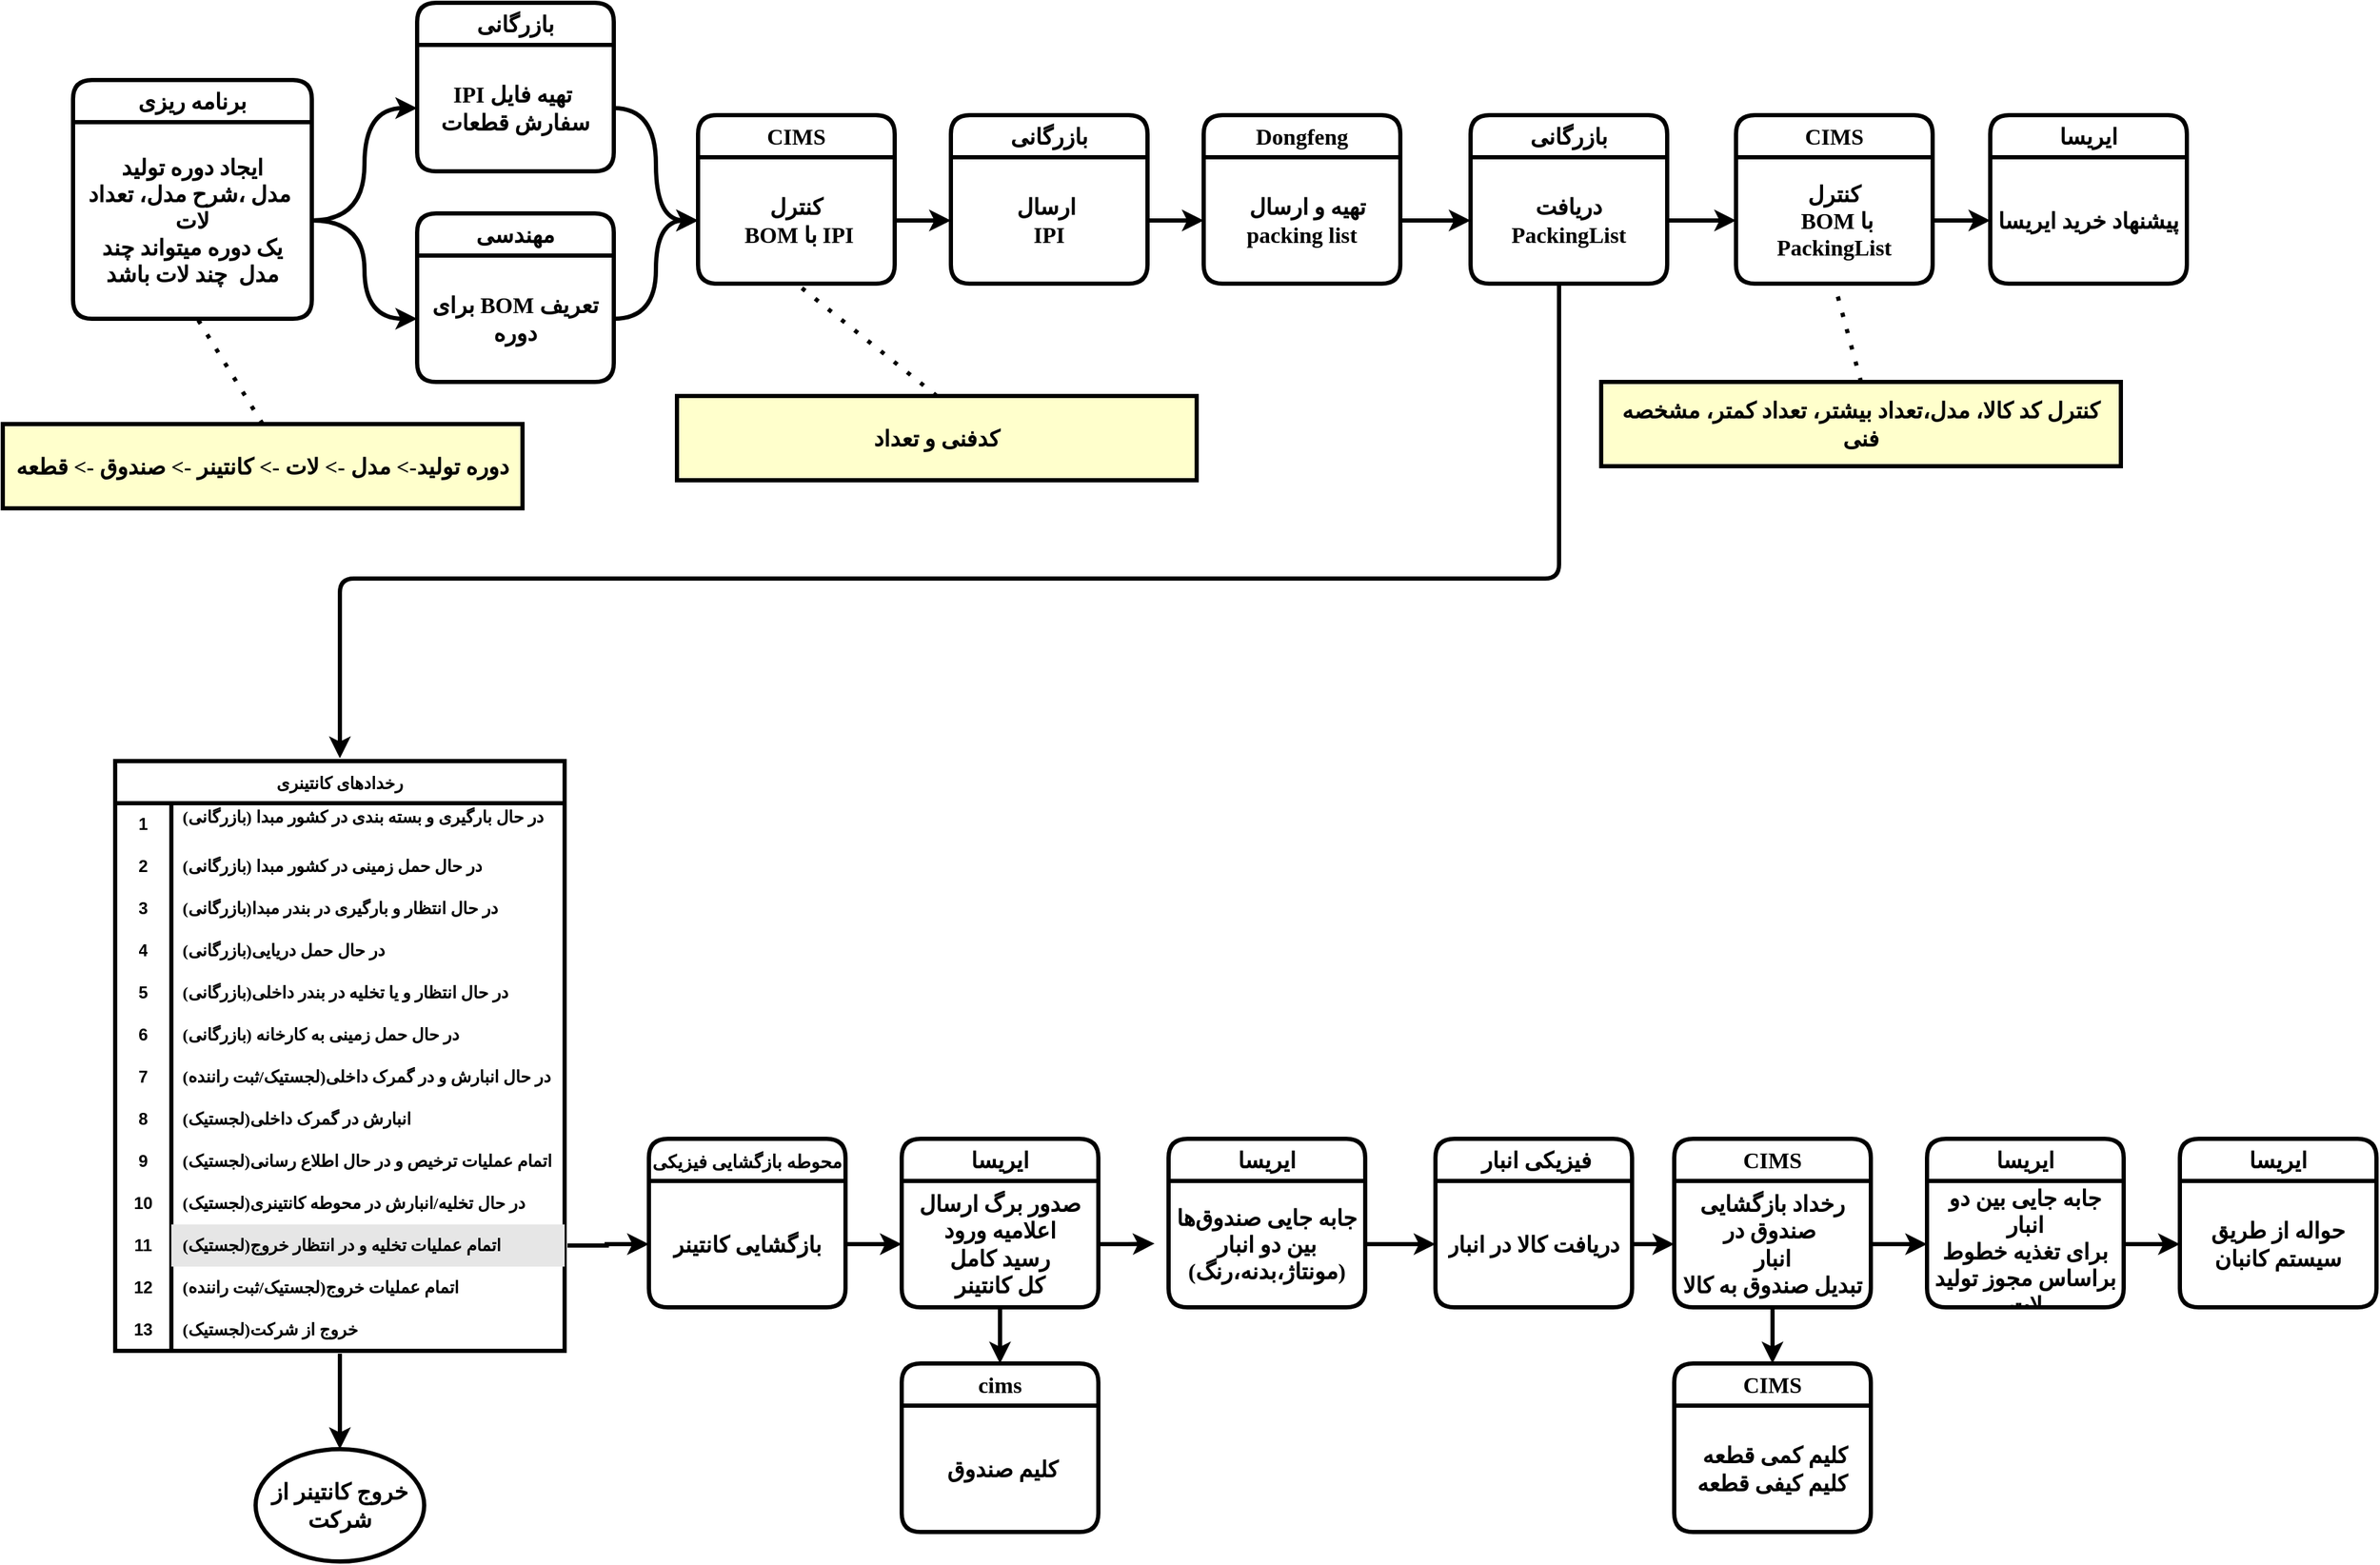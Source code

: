<mxfile version="24.7.8">
  <diagram name="Page-1" id="c7558073-3199-34d8-9f00-42111426c3f3">
    <mxGraphModel dx="688" dy="1780" grid="1" gridSize="10" guides="1" tooltips="1" connect="1" arrows="1" fold="1" page="1" pageScale="1" pageWidth="1169" pageHeight="827" background="none" math="0" shadow="0">
      <root>
        <mxCell id="0" />
        <mxCell id="1" parent="0" />
        <mxCell id="4" value="‏دوره تولید-&gt; مدل -&gt; لات -&gt; کانتینر -&gt; صندوق -&gt; قطعه" style="whiteSpace=wrap;align=center;verticalAlign=middle;fontStyle=1;strokeWidth=3;fillColor=#FFFFCC;fontFamily=Vazirmatn;fontSource=https%3A%2F%2Ffonts.googleapis.com%2Fcss%3Ffamily%3DVazirmatn;fontSize=16;" parent="1" vertex="1">
          <mxGeometry x="1200" y="-240" width="370" height="60" as="geometry" />
        </mxCell>
        <mxCell id="ImeqDuy5QfRWBbxiFpZr-104" value="&lt;span style=&quot;font-size: 16px;&quot;&gt;برنامه ریزی&lt;/span&gt;" style="swimlane;fontStyle=1;childLayout=stackLayout;horizontal=1;startSize=30;horizontalStack=0;resizeParent=1;resizeParentMax=0;resizeLast=0;collapsible=1;marginBottom=0;whiteSpace=wrap;html=1;strokeWidth=3;rounded=1;fontFamily=Vazirmatn;fontSource=https%3A%2F%2Ffonts.googleapis.com%2Fcss%3Ffamily%3DVazirmatn;fontSize=16;" vertex="1" parent="1">
          <mxGeometry x="1250" y="-485" width="170" height="170" as="geometry" />
        </mxCell>
        <mxCell id="ImeqDuy5QfRWBbxiFpZr-105" value="&lt;span style=&quot;font-size: 16px;&quot;&gt;ایجاد دوره تولید&lt;/span&gt;&lt;div style=&quot;font-size: 16px;&quot;&gt;مدل ،شرح مدل، تعداد&amp;nbsp;&lt;/div&gt;&lt;div style=&quot;font-size: 16px;&quot;&gt;&lt;span style=&quot;background-color: initial; font-size: 16px;&quot;&gt;لات&lt;/span&gt;&lt;br style=&quot;font-size: 16px;&quot;&gt;&lt;/div&gt;&lt;div style=&quot;font-size: 16px;&quot;&gt;&lt;span style=&quot;background-color: initial; font-size: 16px;&quot;&gt;یک دوره میتواند چند مدل&amp;nbsp; چند لات باشد&lt;/span&gt;&lt;/div&gt;" style="text;strokeColor=none;fillColor=none;align=center;verticalAlign=middle;spacingLeft=4;spacingRight=4;overflow=hidden;points=[[0,0.5],[1,0.5]];portConstraint=eastwest;rotatable=0;whiteSpace=wrap;html=1;strokeWidth=3;rounded=1;fontFamily=Vazirmatn;fontSource=https%3A%2F%2Ffonts.googleapis.com%2Fcss%3Ffamily%3DVazirmatn;fontSize=16;fontStyle=1" vertex="1" parent="ImeqDuy5QfRWBbxiFpZr-104">
          <mxGeometry y="30" width="170" height="140" as="geometry" />
        </mxCell>
        <mxCell id="ImeqDuy5QfRWBbxiFpZr-108" value="" style="endArrow=none;dashed=1;html=1;dashPattern=1 3;strokeWidth=3;rounded=0;exitX=0.5;exitY=0;exitDx=0;exitDy=0;entryX=0.521;entryY=1;entryDx=0;entryDy=0;entryPerimeter=0;fontSize=16;fontStyle=1" edge="1" parent="1" source="4" target="ImeqDuy5QfRWBbxiFpZr-105">
          <mxGeometry width="50" height="50" relative="1" as="geometry">
            <mxPoint x="1320" y="-335" as="sourcePoint" />
            <mxPoint x="1710" y="-545" as="targetPoint" />
          </mxGeometry>
        </mxCell>
        <mxCell id="ImeqDuy5QfRWBbxiFpZr-109" value="&lt;span style=&quot;font-size: 16px;&quot;&gt;مهندسی&lt;/span&gt;" style="swimlane;fontStyle=1;childLayout=stackLayout;horizontal=1;startSize=30;horizontalStack=0;resizeParent=1;resizeParentMax=0;resizeLast=0;collapsible=1;marginBottom=0;whiteSpace=wrap;html=1;strokeWidth=3;rounded=1;fontFamily=Vazirmatn;fontSource=https%3A%2F%2Ffonts.googleapis.com%2Fcss%3Ffamily%3DVazirmatn;fontSize=16;" vertex="1" parent="1">
          <mxGeometry x="1495" y="-390" width="140" height="120" as="geometry" />
        </mxCell>
        <mxCell id="ImeqDuy5QfRWBbxiFpZr-110" value="&lt;span style=&quot;font-size: 16px;&quot;&gt;‮‏‏تعریف MOB برای دوره&lt;/span&gt;" style="text;strokeColor=none;fillColor=none;align=center;verticalAlign=middle;spacingLeft=4;spacingRight=4;overflow=hidden;points=[[0,0.5],[1,0.5]];portConstraint=eastwest;rotatable=0;whiteSpace=wrap;html=1;strokeWidth=3;rounded=1;fontFamily=Vazirmatn;fontSource=https%3A%2F%2Ffonts.googleapis.com%2Fcss%3Ffamily%3DVazirmatn;fontSize=16;fontStyle=1" vertex="1" parent="ImeqDuy5QfRWBbxiFpZr-109">
          <mxGeometry y="30" width="140" height="90" as="geometry" />
        </mxCell>
        <mxCell id="ImeqDuy5QfRWBbxiFpZr-111" value="&lt;span style=&quot;font-size: 16px;&quot;&gt;بازرگانی&lt;/span&gt;" style="swimlane;fontStyle=1;childLayout=stackLayout;horizontal=1;startSize=30;horizontalStack=0;resizeParent=1;resizeParentMax=0;resizeLast=0;collapsible=1;marginBottom=0;whiteSpace=wrap;html=1;strokeWidth=3;rounded=1;fontFamily=Vazirmatn;fontSource=https%3A%2F%2Ffonts.googleapis.com%2Fcss%3Ffamily%3DVazirmatn;fontSize=16;" vertex="1" parent="1">
          <mxGeometry x="1495" y="-540" width="140" height="120" as="geometry" />
        </mxCell>
        <mxCell id="ImeqDuy5QfRWBbxiFpZr-112" value="&lt;span style=&quot;font-size: 16px;&quot;&gt;‮&amp;nbsp; تهیه فایل IPI&amp;nbsp;&lt;/span&gt;&lt;div style=&quot;font-size: 16px;&quot;&gt;&lt;span style=&quot;font-size: 16px;&quot;&gt;سفارش قطعات&lt;/span&gt;&lt;/div&gt;" style="text;strokeColor=none;fillColor=none;align=center;verticalAlign=middle;spacingLeft=4;spacingRight=4;overflow=hidden;points=[[0,0.5],[1,0.5]];portConstraint=eastwest;rotatable=0;whiteSpace=wrap;html=1;strokeWidth=3;rounded=1;fontFamily=Vazirmatn;fontSource=https%3A%2F%2Ffonts.googleapis.com%2Fcss%3Ffamily%3DVazirmatn;fontSize=16;fontStyle=1" vertex="1" parent="ImeqDuy5QfRWBbxiFpZr-111">
          <mxGeometry y="30" width="140" height="90" as="geometry" />
        </mxCell>
        <mxCell id="ImeqDuy5QfRWBbxiFpZr-113" value="&lt;span style=&quot;font-size: 16px;&quot;&gt;CIMS&lt;/span&gt;" style="swimlane;fontStyle=1;childLayout=stackLayout;horizontal=1;startSize=30;horizontalStack=0;resizeParent=1;resizeParentMax=0;resizeLast=0;collapsible=1;marginBottom=0;whiteSpace=wrap;html=1;strokeWidth=3;rounded=1;fontFamily=Vazirmatn;fontSource=https%3A%2F%2Ffonts.googleapis.com%2Fcss%3Ffamily%3DVazirmatn;fontSize=16;" vertex="1" parent="1">
          <mxGeometry x="1695" y="-460" width="140" height="120" as="geometry" />
        </mxCell>
        <mxCell id="ImeqDuy5QfRWBbxiFpZr-114" value="&lt;span style=&quot;font-size: 16px;&quot;&gt;کنترل&lt;/span&gt;&lt;div style=&quot;font-size: 16px;&quot;&gt;&lt;span style=&quot;font-size: 16px;&quot;&gt;&amp;nbsp;BOM با IPI&lt;/span&gt;&lt;/div&gt;" style="text;strokeColor=none;fillColor=none;align=center;verticalAlign=middle;spacingLeft=4;spacingRight=4;overflow=hidden;points=[[0,0.5],[1,0.5]];portConstraint=eastwest;rotatable=0;whiteSpace=wrap;html=1;strokeWidth=3;rounded=1;fontFamily=Vazirmatn;fontSource=https%3A%2F%2Ffonts.googleapis.com%2Fcss%3Ffamily%3DVazirmatn;fontSize=16;fontStyle=1" vertex="1" parent="ImeqDuy5QfRWBbxiFpZr-113">
          <mxGeometry y="30" width="140" height="90" as="geometry" />
        </mxCell>
        <mxCell id="ImeqDuy5QfRWBbxiFpZr-118" value="&lt;span style=&quot;font-size: 16px;&quot;&gt;Dongfeng&lt;/span&gt;" style="swimlane;fontStyle=1;childLayout=stackLayout;horizontal=1;startSize=30;horizontalStack=0;resizeParent=1;resizeParentMax=0;resizeLast=0;collapsible=1;marginBottom=0;whiteSpace=wrap;html=1;strokeWidth=3;rounded=1;fontFamily=Vazirmatn;fontSource=https%3A%2F%2Ffonts.googleapis.com%2Fcss%3Ffamily%3DVazirmatn;fontSize=16;" vertex="1" parent="1">
          <mxGeometry x="2055" y="-460" width="140" height="120" as="geometry" />
        </mxCell>
        <mxCell id="ImeqDuy5QfRWBbxiFpZr-119" value="&lt;span style=&quot;font-size: 16px;&quot;&gt;&amp;nbsp; تهیه و ارسال&lt;/span&gt;&lt;div style=&quot;font-size: 16px;&quot;&gt;&lt;span style=&quot;font-size: 16px;&quot;&gt;packing list&lt;/span&gt;&lt;/div&gt;" style="text;strokeColor=none;fillColor=none;align=center;verticalAlign=middle;spacingLeft=4;spacingRight=4;overflow=hidden;points=[[0,0.5],[1,0.5]];portConstraint=eastwest;rotatable=0;whiteSpace=wrap;html=1;strokeWidth=3;rounded=1;fontFamily=Vazirmatn;fontSource=https%3A%2F%2Ffonts.googleapis.com%2Fcss%3Ffamily%3DVazirmatn;fontSize=16;fontStyle=1" vertex="1" parent="ImeqDuy5QfRWBbxiFpZr-118">
          <mxGeometry y="30" width="140" height="90" as="geometry" />
        </mxCell>
        <mxCell id="ImeqDuy5QfRWBbxiFpZr-120" value="&lt;span style=&quot;font-size: 16px;&quot;&gt;بازرگانی&lt;/span&gt;" style="swimlane;fontStyle=1;childLayout=stackLayout;horizontal=1;startSize=30;horizontalStack=0;resizeParent=1;resizeParentMax=0;resizeLast=0;collapsible=1;marginBottom=0;whiteSpace=wrap;html=1;strokeWidth=3;rounded=1;fontFamily=Vazirmatn;fontSource=https%3A%2F%2Ffonts.googleapis.com%2Fcss%3Ffamily%3DVazirmatn;fontSize=16;" vertex="1" parent="1">
          <mxGeometry x="2245" y="-460" width="140" height="120" as="geometry" />
        </mxCell>
        <mxCell id="ImeqDuy5QfRWBbxiFpZr-121" value="&lt;span style=&quot;font-size: 16px;&quot;&gt;دریافت&lt;/span&gt;&lt;div style=&quot;font-size: 16px;&quot;&gt;&lt;span style=&quot;font-size: 16px;&quot;&gt;PackingList&lt;/span&gt;&lt;/div&gt;" style="text;strokeColor=none;fillColor=none;align=center;verticalAlign=middle;spacingLeft=4;spacingRight=4;overflow=hidden;points=[[0,0.5],[1,0.5]];portConstraint=eastwest;rotatable=0;whiteSpace=wrap;html=1;strokeWidth=3;rounded=1;fontFamily=Vazirmatn;fontSource=https%3A%2F%2Ffonts.googleapis.com%2Fcss%3Ffamily%3DVazirmatn;fontSize=16;fontStyle=1" vertex="1" parent="ImeqDuy5QfRWBbxiFpZr-120">
          <mxGeometry y="30" width="140" height="90" as="geometry" />
        </mxCell>
        <mxCell id="ImeqDuy5QfRWBbxiFpZr-122" value="&lt;span style=&quot;font-size: 16px;&quot;&gt;CIMS&lt;/span&gt;" style="swimlane;fontStyle=1;childLayout=stackLayout;horizontal=1;startSize=30;horizontalStack=0;resizeParent=1;resizeParentMax=0;resizeLast=0;collapsible=1;marginBottom=0;whiteSpace=wrap;html=1;strokeWidth=3;rounded=1;fontFamily=Vazirmatn;fontSource=https%3A%2F%2Ffonts.googleapis.com%2Fcss%3Ffamily%3DVazirmatn;fontSize=16;" vertex="1" parent="1">
          <mxGeometry x="2434" y="-460" width="140" height="120" as="geometry" />
        </mxCell>
        <mxCell id="ImeqDuy5QfRWBbxiFpZr-123" value="&lt;span style=&quot;font-size: 16px;&quot;&gt;کنترل&lt;/span&gt;&lt;div style=&quot;font-size: 16px;&quot;&gt;&lt;span style=&quot;font-size: 16px;&quot;&gt;&amp;nbsp;BOM با PackingList&lt;/span&gt;&lt;/div&gt;" style="text;strokeColor=none;fillColor=none;align=center;verticalAlign=middle;spacingLeft=4;spacingRight=4;overflow=hidden;points=[[0,0.5],[1,0.5]];portConstraint=eastwest;rotatable=0;whiteSpace=wrap;html=1;strokeWidth=3;rounded=1;fontFamily=Vazirmatn;fontSource=https%3A%2F%2Ffonts.googleapis.com%2Fcss%3Ffamily%3DVazirmatn;fontSize=16;fontStyle=1" vertex="1" parent="ImeqDuy5QfRWBbxiFpZr-122">
          <mxGeometry y="30" width="140" height="90" as="geometry" />
        </mxCell>
        <mxCell id="ImeqDuy5QfRWBbxiFpZr-124" value="کنترل کد کالا، مدل،تعداد بیشتر، تعداد کمتر، مشخصه فنی" style="whiteSpace=wrap;align=center;verticalAlign=middle;fontStyle=1;strokeWidth=3;fillColor=#FFFFCC;fontFamily=Vazirmatn;fontSource=https%3A%2F%2Ffonts.googleapis.com%2Fcss%3Ffamily%3DVazirmatn;fontSize=16;" vertex="1" parent="1">
          <mxGeometry x="2338" y="-270" width="370" height="60" as="geometry" />
        </mxCell>
        <mxCell id="ImeqDuy5QfRWBbxiFpZr-125" value="&lt;span style=&quot;font-size: 16px;&quot;&gt;ایریسا&lt;/span&gt;" style="swimlane;fontStyle=1;childLayout=stackLayout;horizontal=1;startSize=30;horizontalStack=0;resizeParent=1;resizeParentMax=0;resizeLast=0;collapsible=1;marginBottom=0;whiteSpace=wrap;html=1;strokeWidth=3;rounded=1;fontFamily=Vazirmatn;fontSource=https%3A%2F%2Ffonts.googleapis.com%2Fcss%3Ffamily%3DVazirmatn;fontSize=16;" vertex="1" parent="1">
          <mxGeometry x="2615" y="-460" width="140" height="120" as="geometry" />
        </mxCell>
        <mxCell id="ImeqDuy5QfRWBbxiFpZr-126" value="&lt;span style=&quot;font-size: 16px;&quot;&gt;پیشنهاد خرید ایریسا&lt;/span&gt;" style="text;strokeColor=none;fillColor=none;align=center;verticalAlign=middle;spacingLeft=4;spacingRight=4;overflow=hidden;points=[[0,0.5],[1,0.5]];portConstraint=eastwest;rotatable=0;whiteSpace=wrap;html=1;strokeWidth=3;rounded=1;fontFamily=Vazirmatn;fontSource=https%3A%2F%2Ffonts.googleapis.com%2Fcss%3Ffamily%3DVazirmatn;fontSize=16;fontStyle=1" vertex="1" parent="ImeqDuy5QfRWBbxiFpZr-125">
          <mxGeometry y="30" width="140" height="90" as="geometry" />
        </mxCell>
        <mxCell id="ImeqDuy5QfRWBbxiFpZr-250" style="edgeStyle=orthogonalEdgeStyle;rounded=0;orthogonalLoop=1;jettySize=auto;html=1;exitX=0.5;exitY=1;exitDx=0;exitDy=0;entryX=0.5;entryY=0;entryDx=0;entryDy=0;strokeWidth=3;fontSize=12;" edge="1" parent="1" source="ImeqDuy5QfRWBbxiFpZr-147" target="ImeqDuy5QfRWBbxiFpZr-248">
          <mxGeometry relative="1" as="geometry" />
        </mxCell>
        <mxCell id="ImeqDuy5QfRWBbxiFpZr-147" value="رخدادهای کانتینری" style="shape=table;startSize=30;container=1;collapsible=0;childLayout=tableLayout;fixedRows=1;rowLines=0;fontStyle=1;strokeColor=default;fontSize=12;labelBorderColor=none;labelBackgroundColor=none;perimeterSpacing=2;fontFamily=Vazirmatn;fontSource=https%3A%2F%2Ffonts.googleapis.com%2Fcss%3Ffamily%3DVazirmatn;strokeWidth=3;" vertex="1" parent="1">
          <mxGeometry x="1280" width="320" height="420" as="geometry" />
        </mxCell>
        <mxCell id="ImeqDuy5QfRWBbxiFpZr-148" value="" style="shape=tableRow;horizontal=0;startSize=0;swimlaneHead=0;swimlaneBody=0;top=0;left=0;bottom=0;right=0;collapsible=0;dropTarget=0;fillColor=none;points=[[0,0.5],[1,0.5]];portConstraint=eastwest;strokeColor=default;fontSize=12;labelBackgroundColor=none;labelBorderColor=none;perimeterSpacing=2;strokeWidth=3;fontStyle=1" vertex="1" parent="ImeqDuy5QfRWBbxiFpZr-147">
          <mxGeometry y="30" width="320" height="30" as="geometry" />
        </mxCell>
        <mxCell id="ImeqDuy5QfRWBbxiFpZr-149" value="1" style="shape=partialRectangle;html=1;whiteSpace=wrap;connectable=0;fillColor=none;top=0;left=0;bottom=0;right=0;overflow=hidden;pointerEvents=1;strokeColor=default;fontSize=12;labelBackgroundColor=none;labelBorderColor=none;perimeterSpacing=2;strokeWidth=3;fontStyle=1" vertex="1" parent="ImeqDuy5QfRWBbxiFpZr-148">
          <mxGeometry width="40" height="30" as="geometry">
            <mxRectangle width="40" height="30" as="alternateBounds" />
          </mxGeometry>
        </mxCell>
        <mxCell id="ImeqDuy5QfRWBbxiFpZr-150" value="&lt;span style=&quot;font-family: Vazirmatn; font-size: 12px; text-align: right;&quot;&gt;در حال بارگیری و بسته بندی در کشور مبدا (بازرگانی)&lt;/span&gt;&lt;div style=&quot;font-size: 12px;&quot;&gt;&lt;span style=&quot;font-family: Vazirmatn; font-size: 12px; text-align: right;&quot;&gt;&lt;br style=&quot;font-size: 12px;&quot;&gt;&lt;/span&gt;&lt;/div&gt;" style="shape=partialRectangle;html=1;whiteSpace=wrap;connectable=0;fillColor=none;top=0;left=0;bottom=0;right=0;align=left;spacingLeft=6;overflow=hidden;strokeColor=default;fontSize=12;shadow=0;labelBackgroundColor=none;labelBorderColor=none;perimeterSpacing=2;strokeWidth=3;fontStyle=1" vertex="1" parent="ImeqDuy5QfRWBbxiFpZr-148">
          <mxGeometry x="40" width="280" height="30" as="geometry">
            <mxRectangle width="280" height="30" as="alternateBounds" />
          </mxGeometry>
        </mxCell>
        <mxCell id="ImeqDuy5QfRWBbxiFpZr-151" value="" style="shape=tableRow;horizontal=0;startSize=0;swimlaneHead=0;swimlaneBody=0;top=0;left=0;bottom=0;right=0;collapsible=0;dropTarget=0;fillColor=none;points=[[0,0.5],[1,0.5]];portConstraint=eastwest;strokeColor=default;fontSize=12;labelBackgroundColor=none;labelBorderColor=none;perimeterSpacing=2;strokeWidth=3;fontStyle=1" vertex="1" parent="ImeqDuy5QfRWBbxiFpZr-147">
          <mxGeometry y="60" width="320" height="30" as="geometry" />
        </mxCell>
        <mxCell id="ImeqDuy5QfRWBbxiFpZr-152" value="2" style="shape=partialRectangle;html=1;whiteSpace=wrap;connectable=0;fillColor=none;top=0;left=0;bottom=0;right=0;overflow=hidden;strokeColor=default;fontSize=12;labelBackgroundColor=none;labelBorderColor=none;perimeterSpacing=2;strokeWidth=3;fontStyle=1" vertex="1" parent="ImeqDuy5QfRWBbxiFpZr-151">
          <mxGeometry width="40" height="30" as="geometry">
            <mxRectangle width="40" height="30" as="alternateBounds" />
          </mxGeometry>
        </mxCell>
        <mxCell id="ImeqDuy5QfRWBbxiFpZr-153" value="&lt;div style=&quot;font-family: Vazirmatn; font-size: 12px; text-align: right;&quot;&gt;&lt;span style=&quot;font-size: 12px;&quot;&gt;در حال حمل زمینی در کشور مبدا (بازرگانی)&lt;/span&gt;&lt;/div&gt;" style="shape=partialRectangle;html=1;whiteSpace=wrap;connectable=0;fillColor=none;top=0;left=0;bottom=0;right=0;align=left;spacingLeft=6;overflow=hidden;strokeColor=default;fontSize=12;labelBackgroundColor=none;labelBorderColor=none;perimeterSpacing=2;strokeWidth=3;fontStyle=1" vertex="1" parent="ImeqDuy5QfRWBbxiFpZr-151">
          <mxGeometry x="40" width="280" height="30" as="geometry">
            <mxRectangle width="280" height="30" as="alternateBounds" />
          </mxGeometry>
        </mxCell>
        <mxCell id="ImeqDuy5QfRWBbxiFpZr-154" value="" style="shape=tableRow;horizontal=0;startSize=0;swimlaneHead=0;swimlaneBody=0;top=0;left=0;bottom=0;right=0;collapsible=0;dropTarget=0;fillColor=none;points=[[0,0.5],[1,0.5]];portConstraint=eastwest;strokeColor=default;fontSize=12;labelBackgroundColor=none;labelBorderColor=none;perimeterSpacing=2;strokeWidth=3;fontStyle=1" vertex="1" parent="ImeqDuy5QfRWBbxiFpZr-147">
          <mxGeometry y="90" width="320" height="30" as="geometry" />
        </mxCell>
        <mxCell id="ImeqDuy5QfRWBbxiFpZr-155" value="3" style="shape=partialRectangle;html=1;whiteSpace=wrap;connectable=0;fillColor=none;top=0;left=0;bottom=0;right=0;overflow=hidden;strokeColor=default;fontSize=12;labelBackgroundColor=none;labelBorderColor=none;perimeterSpacing=2;strokeWidth=3;fontStyle=1" vertex="1" parent="ImeqDuy5QfRWBbxiFpZr-154">
          <mxGeometry width="40" height="30" as="geometry">
            <mxRectangle width="40" height="30" as="alternateBounds" />
          </mxGeometry>
        </mxCell>
        <mxCell id="ImeqDuy5QfRWBbxiFpZr-156" value="&lt;div style=&quot;font-family: Vazirmatn; font-size: 12px; text-align: right;&quot;&gt;&lt;span style=&quot;font-size: 12px;&quot;&gt;در حال انتظار و بارگیری در بندر مبدا(بازرگانی)&lt;/span&gt;&lt;/div&gt;" style="shape=partialRectangle;html=1;whiteSpace=wrap;connectable=0;fillColor=none;top=0;left=0;bottom=0;right=0;align=left;spacingLeft=6;overflow=hidden;strokeColor=default;fontSize=12;labelBackgroundColor=none;labelBorderColor=none;perimeterSpacing=2;strokeWidth=3;fontStyle=1" vertex="1" parent="ImeqDuy5QfRWBbxiFpZr-154">
          <mxGeometry x="40" width="280" height="30" as="geometry">
            <mxRectangle width="280" height="30" as="alternateBounds" />
          </mxGeometry>
        </mxCell>
        <mxCell id="ImeqDuy5QfRWBbxiFpZr-163" style="shape=tableRow;horizontal=0;startSize=0;swimlaneHead=0;swimlaneBody=0;top=0;left=0;bottom=0;right=0;collapsible=0;dropTarget=0;fillColor=none;points=[[0,0.5],[1,0.5]];portConstraint=eastwest;strokeColor=default;fontSize=12;labelBackgroundColor=none;labelBorderColor=none;perimeterSpacing=2;strokeWidth=3;fontStyle=1" vertex="1" parent="ImeqDuy5QfRWBbxiFpZr-147">
          <mxGeometry y="120" width="320" height="30" as="geometry" />
        </mxCell>
        <mxCell id="ImeqDuy5QfRWBbxiFpZr-164" value="4" style="shape=partialRectangle;html=1;whiteSpace=wrap;connectable=0;fillColor=none;top=0;left=0;bottom=0;right=0;overflow=hidden;strokeColor=default;fontSize=12;labelBackgroundColor=none;labelBorderColor=none;perimeterSpacing=2;strokeWidth=3;fontStyle=1" vertex="1" parent="ImeqDuy5QfRWBbxiFpZr-163">
          <mxGeometry width="40" height="30" as="geometry">
            <mxRectangle width="40" height="30" as="alternateBounds" />
          </mxGeometry>
        </mxCell>
        <mxCell id="ImeqDuy5QfRWBbxiFpZr-165" value="&lt;div style=&quot;forced-color-adjust: none; color: rgb(0, 0, 0); font-family: Vazirmatn; font-size: 12px; font-style: normal; font-variant-ligatures: normal; font-variant-caps: normal; letter-spacing: normal; orphans: 2; text-align: right; text-indent: 0px; text-transform: none; widows: 2; word-spacing: 0px; -webkit-text-stroke-width: 0px; white-space: normal; text-decoration-thickness: initial; text-decoration-style: initial; text-decoration-color: initial;&quot;&gt;&lt;span style=&quot;forced-color-adjust: none; font-size: 12px;&quot;&gt;در حال حمل دریایی(بازرگانی)&lt;/span&gt;&lt;/div&gt;" style="shape=partialRectangle;html=1;whiteSpace=wrap;connectable=0;fillColor=none;top=0;left=0;bottom=0;right=0;align=left;spacingLeft=6;overflow=hidden;strokeColor=default;fontSize=12;labelBackgroundColor=none;labelBorderColor=none;perimeterSpacing=2;strokeWidth=3;fontStyle=1" vertex="1" parent="ImeqDuy5QfRWBbxiFpZr-163">
          <mxGeometry x="40" width="280" height="30" as="geometry">
            <mxRectangle width="280" height="30" as="alternateBounds" />
          </mxGeometry>
        </mxCell>
        <mxCell id="ImeqDuy5QfRWBbxiFpZr-178" style="shape=tableRow;horizontal=0;startSize=0;swimlaneHead=0;swimlaneBody=0;top=0;left=0;bottom=0;right=0;collapsible=0;dropTarget=0;fillColor=none;points=[[0,0.5],[1,0.5]];portConstraint=eastwest;strokeColor=default;fontSize=12;labelBackgroundColor=none;labelBorderColor=none;perimeterSpacing=2;strokeWidth=3;fontStyle=1" vertex="1" parent="ImeqDuy5QfRWBbxiFpZr-147">
          <mxGeometry y="150" width="320" height="30" as="geometry" />
        </mxCell>
        <mxCell id="ImeqDuy5QfRWBbxiFpZr-179" value="5" style="shape=partialRectangle;html=1;whiteSpace=wrap;connectable=0;fillColor=none;top=0;left=0;bottom=0;right=0;overflow=hidden;strokeColor=default;fontSize=12;labelBackgroundColor=none;labelBorderColor=none;perimeterSpacing=2;strokeWidth=3;fontStyle=1" vertex="1" parent="ImeqDuy5QfRWBbxiFpZr-178">
          <mxGeometry width="40" height="30" as="geometry">
            <mxRectangle width="40" height="30" as="alternateBounds" />
          </mxGeometry>
        </mxCell>
        <mxCell id="ImeqDuy5QfRWBbxiFpZr-180" value="&lt;div style=&quot;forced-color-adjust: none; color: rgb(0, 0, 0); font-family: Vazirmatn; font-size: 12px; font-style: normal; font-variant-ligatures: normal; font-variant-caps: normal; letter-spacing: normal; orphans: 2; text-align: right; text-indent: 0px; text-transform: none; widows: 2; word-spacing: 0px; -webkit-text-stroke-width: 0px; white-space: normal; text-decoration-thickness: initial; text-decoration-style: initial; text-decoration-color: initial;&quot;&gt;&lt;span style=&quot;forced-color-adjust: none; font-size: 12px;&quot;&gt;در حال انتظار و یا تخلیه در بندر داخلی(بازرگانی)&lt;/span&gt;&lt;/div&gt;" style="shape=partialRectangle;html=1;whiteSpace=wrap;connectable=0;fillColor=none;top=0;left=0;bottom=0;right=0;align=left;spacingLeft=6;overflow=hidden;strokeColor=default;fontSize=12;labelBackgroundColor=none;labelBorderColor=none;perimeterSpacing=2;strokeWidth=3;fontStyle=1" vertex="1" parent="ImeqDuy5QfRWBbxiFpZr-178">
          <mxGeometry x="40" width="280" height="30" as="geometry">
            <mxRectangle width="280" height="30" as="alternateBounds" />
          </mxGeometry>
        </mxCell>
        <mxCell id="ImeqDuy5QfRWBbxiFpZr-175" style="shape=tableRow;horizontal=0;startSize=0;swimlaneHead=0;swimlaneBody=0;top=0;left=0;bottom=0;right=0;collapsible=0;dropTarget=0;fillColor=none;points=[[0,0.5],[1,0.5]];portConstraint=eastwest;strokeColor=default;fontSize=12;labelBackgroundColor=none;labelBorderColor=none;perimeterSpacing=2;strokeWidth=3;fontStyle=1" vertex="1" parent="ImeqDuy5QfRWBbxiFpZr-147">
          <mxGeometry y="180" width="320" height="30" as="geometry" />
        </mxCell>
        <mxCell id="ImeqDuy5QfRWBbxiFpZr-176" value="6" style="shape=partialRectangle;html=1;whiteSpace=wrap;connectable=0;fillColor=none;top=0;left=0;bottom=0;right=0;overflow=hidden;strokeColor=default;fontSize=12;labelBackgroundColor=none;labelBorderColor=none;perimeterSpacing=2;strokeWidth=3;fontStyle=1" vertex="1" parent="ImeqDuy5QfRWBbxiFpZr-175">
          <mxGeometry width="40" height="30" as="geometry">
            <mxRectangle width="40" height="30" as="alternateBounds" />
          </mxGeometry>
        </mxCell>
        <mxCell id="ImeqDuy5QfRWBbxiFpZr-177" value="&lt;div style=&quot;forced-color-adjust: none; color: rgb(0, 0, 0); font-family: Vazirmatn; font-size: 12px; font-style: normal; font-variant-ligatures: normal; font-variant-caps: normal; letter-spacing: normal; orphans: 2; text-align: right; text-indent: 0px; text-transform: none; widows: 2; word-spacing: 0px; -webkit-text-stroke-width: 0px; white-space: normal; text-decoration-thickness: initial; text-decoration-style: initial; text-decoration-color: initial;&quot;&gt;&lt;span style=&quot;forced-color-adjust: none; font-size: 12px;&quot;&gt;در حال حمل زمینی به کارخانه (بازرگانی)&lt;/span&gt;&lt;/div&gt;" style="shape=partialRectangle;html=1;whiteSpace=wrap;connectable=0;fillColor=none;top=0;left=0;bottom=0;right=0;align=left;spacingLeft=6;overflow=hidden;strokeColor=default;fontSize=12;labelBackgroundColor=none;labelBorderColor=none;perimeterSpacing=2;strokeWidth=3;fontStyle=1" vertex="1" parent="ImeqDuy5QfRWBbxiFpZr-175">
          <mxGeometry x="40" width="280" height="30" as="geometry">
            <mxRectangle width="280" height="30" as="alternateBounds" />
          </mxGeometry>
        </mxCell>
        <mxCell id="ImeqDuy5QfRWBbxiFpZr-172" style="shape=tableRow;horizontal=0;startSize=0;swimlaneHead=0;swimlaneBody=0;top=0;left=0;bottom=0;right=0;collapsible=0;dropTarget=0;fillColor=none;points=[[0,0.5],[1,0.5]];portConstraint=eastwest;strokeColor=default;fontSize=12;labelBackgroundColor=none;labelBorderColor=none;perimeterSpacing=2;strokeWidth=3;fontStyle=1" vertex="1" parent="ImeqDuy5QfRWBbxiFpZr-147">
          <mxGeometry y="210" width="320" height="30" as="geometry" />
        </mxCell>
        <mxCell id="ImeqDuy5QfRWBbxiFpZr-173" value="7" style="shape=partialRectangle;html=1;whiteSpace=wrap;connectable=0;fillColor=none;top=0;left=0;bottom=0;right=0;overflow=hidden;strokeColor=default;fontSize=12;labelBackgroundColor=none;labelBorderColor=none;perimeterSpacing=2;strokeWidth=3;fontStyle=1" vertex="1" parent="ImeqDuy5QfRWBbxiFpZr-172">
          <mxGeometry width="40" height="30" as="geometry">
            <mxRectangle width="40" height="30" as="alternateBounds" />
          </mxGeometry>
        </mxCell>
        <mxCell id="ImeqDuy5QfRWBbxiFpZr-174" value="&lt;div style=&quot;forced-color-adjust: none; color: rgb(0, 0, 0); font-family: Vazirmatn; font-size: 12px; font-style: normal; font-variant-ligatures: normal; font-variant-caps: normal; letter-spacing: normal; orphans: 2; text-align: right; text-indent: 0px; text-transform: none; widows: 2; word-spacing: 0px; -webkit-text-stroke-width: 0px; white-space: normal; text-decoration-thickness: initial; text-decoration-style: initial; text-decoration-color: initial;&quot;&gt;&lt;span style=&quot;forced-color-adjust: none; font-size: 12px;&quot;&gt;در حال انبارش و در گمرک داخلی(لجستیک/ثبت راننده)&lt;/span&gt;&lt;/div&gt;" style="shape=partialRectangle;html=1;whiteSpace=wrap;connectable=0;fillColor=none;top=0;left=0;bottom=0;right=0;align=left;spacingLeft=6;overflow=hidden;strokeColor=default;fontSize=12;labelBackgroundColor=none;labelBorderColor=none;perimeterSpacing=2;strokeWidth=3;fontStyle=1" vertex="1" parent="ImeqDuy5QfRWBbxiFpZr-172">
          <mxGeometry x="40" width="280" height="30" as="geometry">
            <mxRectangle width="280" height="30" as="alternateBounds" />
          </mxGeometry>
        </mxCell>
        <mxCell id="ImeqDuy5QfRWBbxiFpZr-169" style="shape=tableRow;horizontal=0;startSize=0;swimlaneHead=0;swimlaneBody=0;top=0;left=0;bottom=0;right=0;collapsible=0;dropTarget=0;fillColor=none;points=[[0,0.5],[1,0.5]];portConstraint=eastwest;strokeColor=default;fontSize=12;labelBackgroundColor=none;labelBorderColor=none;perimeterSpacing=2;strokeWidth=3;fontStyle=1" vertex="1" parent="ImeqDuy5QfRWBbxiFpZr-147">
          <mxGeometry y="240" width="320" height="30" as="geometry" />
        </mxCell>
        <mxCell id="ImeqDuy5QfRWBbxiFpZr-170" value="8" style="shape=partialRectangle;html=1;whiteSpace=wrap;connectable=0;fillColor=none;top=0;left=0;bottom=0;right=0;overflow=hidden;strokeColor=default;fontSize=12;labelBackgroundColor=none;labelBorderColor=none;perimeterSpacing=2;strokeWidth=3;fontStyle=1" vertex="1" parent="ImeqDuy5QfRWBbxiFpZr-169">
          <mxGeometry width="40" height="30" as="geometry">
            <mxRectangle width="40" height="30" as="alternateBounds" />
          </mxGeometry>
        </mxCell>
        <mxCell id="ImeqDuy5QfRWBbxiFpZr-171" value="&lt;div style=&quot;forced-color-adjust: none; color: rgb(0, 0, 0); font-family: Vazirmatn; font-size: 12px; font-style: normal; font-variant-ligatures: normal; font-variant-caps: normal; letter-spacing: normal; orphans: 2; text-align: right; text-indent: 0px; text-transform: none; widows: 2; word-spacing: 0px; -webkit-text-stroke-width: 0px; white-space: normal; text-decoration-thickness: initial; text-decoration-style: initial; text-decoration-color: initial;&quot;&gt;&lt;span style=&quot;forced-color-adjust: none; font-size: 12px;&quot;&gt;انبارش در گمرک داخلی(لجستیک)&lt;/span&gt;&lt;/div&gt;" style="shape=partialRectangle;html=1;whiteSpace=wrap;connectable=0;fillColor=none;top=0;left=0;bottom=0;right=0;align=left;spacingLeft=6;overflow=hidden;strokeColor=default;fontSize=12;labelBackgroundColor=none;labelBorderColor=none;perimeterSpacing=2;strokeWidth=3;fontStyle=1" vertex="1" parent="ImeqDuy5QfRWBbxiFpZr-169">
          <mxGeometry x="40" width="280" height="30" as="geometry">
            <mxRectangle width="280" height="30" as="alternateBounds" />
          </mxGeometry>
        </mxCell>
        <mxCell id="ImeqDuy5QfRWBbxiFpZr-166" style="shape=tableRow;horizontal=0;startSize=0;swimlaneHead=0;swimlaneBody=0;top=0;left=0;bottom=0;right=0;collapsible=0;dropTarget=0;fillColor=none;points=[[0,0.5],[1,0.5]];portConstraint=eastwest;strokeColor=default;fontSize=12;labelBackgroundColor=none;labelBorderColor=none;perimeterSpacing=2;strokeWidth=3;fontStyle=1" vertex="1" parent="ImeqDuy5QfRWBbxiFpZr-147">
          <mxGeometry y="270" width="320" height="30" as="geometry" />
        </mxCell>
        <mxCell id="ImeqDuy5QfRWBbxiFpZr-167" value="9" style="shape=partialRectangle;html=1;whiteSpace=wrap;connectable=0;fillColor=none;top=0;left=0;bottom=0;right=0;overflow=hidden;strokeColor=default;fontSize=12;labelBackgroundColor=none;labelBorderColor=none;perimeterSpacing=2;strokeWidth=3;fontStyle=1" vertex="1" parent="ImeqDuy5QfRWBbxiFpZr-166">
          <mxGeometry width="40" height="30" as="geometry">
            <mxRectangle width="40" height="30" as="alternateBounds" />
          </mxGeometry>
        </mxCell>
        <mxCell id="ImeqDuy5QfRWBbxiFpZr-168" value="&lt;div style=&quot;forced-color-adjust: none; color: rgb(0, 0, 0); font-family: Vazirmatn; font-size: 12px; font-style: normal; font-variant-ligatures: normal; font-variant-caps: normal; letter-spacing: normal; orphans: 2; text-align: right; text-indent: 0px; text-transform: none; widows: 2; word-spacing: 0px; -webkit-text-stroke-width: 0px; white-space: normal; text-decoration-thickness: initial; text-decoration-style: initial; text-decoration-color: initial;&quot;&gt;&lt;span style=&quot;forced-color-adjust: none; font-size: 12px;&quot;&gt;اتمام عملیات ترخیص و در حال اطلاع رسانی&lt;/span&gt;&lt;span style=&quot;forced-color-adjust: none; font-size: 12px;&quot;&gt;(لجستیک)&lt;/span&gt;&lt;/div&gt;" style="shape=partialRectangle;html=1;whiteSpace=wrap;connectable=0;fillColor=none;top=0;left=0;bottom=0;right=0;align=left;spacingLeft=6;overflow=hidden;strokeColor=default;fontSize=12;labelBackgroundColor=none;labelBorderColor=none;perimeterSpacing=2;strokeWidth=3;fontStyle=1" vertex="1" parent="ImeqDuy5QfRWBbxiFpZr-166">
          <mxGeometry x="40" width="280" height="30" as="geometry">
            <mxRectangle width="280" height="30" as="alternateBounds" />
          </mxGeometry>
        </mxCell>
        <mxCell id="ImeqDuy5QfRWBbxiFpZr-184" style="shape=tableRow;horizontal=0;startSize=0;swimlaneHead=0;swimlaneBody=0;top=0;left=0;bottom=0;right=0;collapsible=0;dropTarget=0;fillColor=none;points=[[0,0.5],[1,0.5]];portConstraint=eastwest;strokeColor=default;fontSize=12;labelBackgroundColor=none;labelBorderColor=none;perimeterSpacing=2;strokeWidth=3;fontStyle=1" vertex="1" parent="ImeqDuy5QfRWBbxiFpZr-147">
          <mxGeometry y="300" width="320" height="30" as="geometry" />
        </mxCell>
        <mxCell id="ImeqDuy5QfRWBbxiFpZr-185" value="10" style="shape=partialRectangle;html=1;whiteSpace=wrap;connectable=0;fillColor=none;top=0;left=0;bottom=0;right=0;overflow=hidden;strokeColor=default;fontSize=12;labelBackgroundColor=none;labelBorderColor=none;perimeterSpacing=2;strokeWidth=3;fontStyle=1" vertex="1" parent="ImeqDuy5QfRWBbxiFpZr-184">
          <mxGeometry width="40" height="30" as="geometry">
            <mxRectangle width="40" height="30" as="alternateBounds" />
          </mxGeometry>
        </mxCell>
        <mxCell id="ImeqDuy5QfRWBbxiFpZr-186" value="&lt;div style=&quot;forced-color-adjust: none; color: rgb(0, 0, 0); font-family: Vazirmatn; font-size: 12px; font-style: normal; font-variant-ligatures: normal; font-variant-caps: normal; letter-spacing: normal; orphans: 2; text-align: right; text-indent: 0px; text-transform: none; widows: 2; word-spacing: 0px; -webkit-text-stroke-width: 0px; white-space: normal; text-decoration-thickness: initial; text-decoration-style: initial; text-decoration-color: initial;&quot;&gt;&lt;span style=&quot;forced-color-adjust: none; font-size: 12px;&quot;&gt;در حال تخلیه/انبارش در محوطه کانتینری&lt;/span&gt;&lt;span style=&quot;forced-color-adjust: none; font-size: 12px;&quot;&gt;(لجستیک)&lt;/span&gt;&lt;/div&gt;" style="shape=partialRectangle;html=1;whiteSpace=wrap;connectable=0;fillColor=none;top=0;left=0;bottom=0;right=0;align=left;spacingLeft=6;overflow=hidden;strokeColor=default;fontSize=12;labelBackgroundColor=none;labelBorderColor=none;perimeterSpacing=2;strokeWidth=3;fontStyle=1" vertex="1" parent="ImeqDuy5QfRWBbxiFpZr-184">
          <mxGeometry x="40" width="280" height="30" as="geometry">
            <mxRectangle width="280" height="30" as="alternateBounds" />
          </mxGeometry>
        </mxCell>
        <mxCell id="ImeqDuy5QfRWBbxiFpZr-181" style="shape=tableRow;horizontal=0;startSize=0;swimlaneHead=0;swimlaneBody=0;top=0;left=0;bottom=0;right=0;collapsible=0;dropTarget=0;fillColor=none;points=[[0,0.5],[1,0.5]];portConstraint=eastwest;strokeColor=default;fontSize=12;labelBackgroundColor=none;labelBorderColor=none;perimeterSpacing=2;strokeWidth=3;fontStyle=1" vertex="1" parent="ImeqDuy5QfRWBbxiFpZr-147">
          <mxGeometry y="330" width="320" height="30" as="geometry" />
        </mxCell>
        <mxCell id="ImeqDuy5QfRWBbxiFpZr-182" value="11" style="shape=partialRectangle;html=1;whiteSpace=wrap;connectable=0;fillColor=none;top=0;left=0;bottom=0;right=0;overflow=hidden;strokeColor=default;fontSize=12;labelBackgroundColor=none;labelBorderColor=none;perimeterSpacing=2;strokeWidth=3;fontStyle=1" vertex="1" parent="ImeqDuy5QfRWBbxiFpZr-181">
          <mxGeometry width="40" height="30" as="geometry">
            <mxRectangle width="40" height="30" as="alternateBounds" />
          </mxGeometry>
        </mxCell>
        <mxCell id="ImeqDuy5QfRWBbxiFpZr-183" value="&lt;div style=&quot;forced-color-adjust: none; color: rgb(0, 0, 0); font-family: Vazirmatn; font-size: 12px; font-style: normal; font-variant-ligatures: normal; font-variant-caps: normal; letter-spacing: normal; orphans: 2; text-align: right; text-indent: 0px; text-transform: none; widows: 2; word-spacing: 0px; -webkit-text-stroke-width: 0px; white-space: normal; text-decoration-thickness: initial; text-decoration-style: initial; text-decoration-color: initial;&quot;&gt;&lt;span style=&quot;forced-color-adjust: none; font-size: 12px;&quot;&gt;اتمام عملیات تخلیه و در انتظار خروج&lt;/span&gt;&lt;span style=&quot;forced-color-adjust: none; font-size: 12px;&quot;&gt;(لجستیک)&lt;/span&gt;&lt;/div&gt;" style="shape=partialRectangle;html=1;whiteSpace=wrap;connectable=0;fillColor=#E6E6E6;top=0;left=0;bottom=0;right=0;align=left;spacingLeft=6;overflow=hidden;strokeColor=default;fontSize=12;labelBackgroundColor=none;labelBorderColor=none;perimeterSpacing=2;fontStyle=1;strokeWidth=3;" vertex="1" parent="ImeqDuy5QfRWBbxiFpZr-181">
          <mxGeometry x="40" width="280" height="30" as="geometry">
            <mxRectangle width="280" height="30" as="alternateBounds" />
          </mxGeometry>
        </mxCell>
        <mxCell id="ImeqDuy5QfRWBbxiFpZr-187" style="shape=tableRow;horizontal=0;startSize=0;swimlaneHead=0;swimlaneBody=0;top=0;left=0;bottom=0;right=0;collapsible=0;dropTarget=0;fillColor=none;points=[[0,0.5],[1,0.5]];portConstraint=eastwest;strokeColor=default;fontSize=12;labelBackgroundColor=none;labelBorderColor=none;perimeterSpacing=2;strokeWidth=3;fontStyle=1" vertex="1" parent="ImeqDuy5QfRWBbxiFpZr-147">
          <mxGeometry y="360" width="320" height="30" as="geometry" />
        </mxCell>
        <mxCell id="ImeqDuy5QfRWBbxiFpZr-188" value="12" style="shape=partialRectangle;html=1;whiteSpace=wrap;connectable=0;fillColor=none;top=0;left=0;bottom=0;right=0;overflow=hidden;strokeColor=default;fontSize=12;labelBackgroundColor=none;labelBorderColor=none;perimeterSpacing=2;strokeWidth=3;fontStyle=1" vertex="1" parent="ImeqDuy5QfRWBbxiFpZr-187">
          <mxGeometry width="40" height="30" as="geometry">
            <mxRectangle width="40" height="30" as="alternateBounds" />
          </mxGeometry>
        </mxCell>
        <mxCell id="ImeqDuy5QfRWBbxiFpZr-189" value="&lt;div style=&quot;forced-color-adjust: none; color: rgb(0, 0, 0); font-family: Vazirmatn; font-size: 12px; font-style: normal; font-variant-ligatures: normal; font-variant-caps: normal; letter-spacing: normal; orphans: 2; text-align: right; text-indent: 0px; text-transform: none; widows: 2; word-spacing: 0px; -webkit-text-stroke-width: 0px; white-space: normal; text-decoration-thickness: initial; text-decoration-style: initial; text-decoration-color: initial;&quot;&gt;&lt;span style=&quot;forced-color-adjust: none; font-size: 12px;&quot;&gt;اتمام عملیات خروج&lt;/span&gt;&lt;span style=&quot;forced-color-adjust: none; font-size: 12px;&quot;&gt;(لجستیک/ثبت راننده)&lt;/span&gt;&lt;/div&gt;" style="shape=partialRectangle;html=1;whiteSpace=wrap;connectable=0;fillColor=none;top=0;left=0;bottom=0;right=0;align=left;spacingLeft=6;overflow=hidden;strokeColor=default;fontSize=12;labelBackgroundColor=none;labelBorderColor=none;perimeterSpacing=2;strokeWidth=3;fontStyle=1" vertex="1" parent="ImeqDuy5QfRWBbxiFpZr-187">
          <mxGeometry x="40" width="280" height="30" as="geometry">
            <mxRectangle width="280" height="30" as="alternateBounds" />
          </mxGeometry>
        </mxCell>
        <mxCell id="ImeqDuy5QfRWBbxiFpZr-190" style="shape=tableRow;horizontal=0;startSize=0;swimlaneHead=0;swimlaneBody=0;top=0;left=0;bottom=0;right=0;collapsible=0;dropTarget=0;fillColor=none;points=[[0,0.5],[1,0.5]];portConstraint=eastwest;strokeColor=default;fontSize=12;labelBackgroundColor=none;labelBorderColor=none;perimeterSpacing=2;strokeWidth=3;fontStyle=1" vertex="1" parent="ImeqDuy5QfRWBbxiFpZr-147">
          <mxGeometry y="390" width="320" height="30" as="geometry" />
        </mxCell>
        <mxCell id="ImeqDuy5QfRWBbxiFpZr-191" value="13" style="shape=partialRectangle;html=1;whiteSpace=wrap;connectable=0;fillColor=none;top=0;left=0;bottom=0;right=0;overflow=hidden;strokeColor=default;fontSize=12;labelBackgroundColor=none;labelBorderColor=none;perimeterSpacing=2;strokeWidth=3;fontStyle=1" vertex="1" parent="ImeqDuy5QfRWBbxiFpZr-190">
          <mxGeometry width="40" height="30" as="geometry">
            <mxRectangle width="40" height="30" as="alternateBounds" />
          </mxGeometry>
        </mxCell>
        <mxCell id="ImeqDuy5QfRWBbxiFpZr-192" value="&lt;span style=&quot;forced-color-adjust: none; color: rgb(0, 0, 0); font-family: Vazirmatn; font-size: 12px; font-style: normal; font-variant-ligatures: normal; font-variant-caps: normal; letter-spacing: normal; orphans: 2; text-align: right; text-indent: 0px; text-transform: none; widows: 2; word-spacing: 0px; -webkit-text-stroke-width: 0px; white-space: normal; text-decoration-thickness: initial; text-decoration-style: initial; text-decoration-color: initial;&quot;&gt;(لجستیک)&lt;/span&gt;&lt;span style=&quot;forced-color-adjust: none; color: rgb(0, 0, 0); font-family: Vazirmatn; font-size: 12px; font-style: normal; font-variant-ligatures: normal; font-variant-caps: normal; letter-spacing: normal; orphans: 2; text-align: right; text-indent: 0px; text-transform: none; widows: 2; word-spacing: 0px; -webkit-text-stroke-width: 0px; white-space: normal; text-decoration-thickness: initial; text-decoration-style: initial; text-decoration-color: initial;&quot;&gt;خروج از شرکت&lt;/span&gt;" style="shape=partialRectangle;html=1;whiteSpace=wrap;connectable=0;fillColor=none;top=0;left=0;bottom=0;right=0;align=left;spacingLeft=6;overflow=hidden;strokeColor=default;fontSize=12;labelBackgroundColor=none;labelBorderColor=none;perimeterSpacing=2;strokeWidth=3;fontStyle=1" vertex="1" parent="ImeqDuy5QfRWBbxiFpZr-190">
          <mxGeometry x="40" width="280" height="30" as="geometry">
            <mxRectangle width="280" height="30" as="alternateBounds" />
          </mxGeometry>
        </mxCell>
        <mxCell id="ImeqDuy5QfRWBbxiFpZr-194" value="&lt;b style=&quot;&quot;&gt;&lt;font style=&quot;font-size: 13px;&quot;&gt;محوطه بازگشایی فیزیکی&lt;/font&gt;&lt;/b&gt;" style="swimlane;fontStyle=0;childLayout=stackLayout;horizontal=1;startSize=30;horizontalStack=0;resizeParent=1;resizeParentMax=0;resizeLast=0;collapsible=1;marginBottom=0;whiteSpace=wrap;html=1;strokeWidth=3;rounded=1;fontFamily=Vazirmatn;fontSource=https%3A%2F%2Ffonts.googleapis.com%2Fcss%3Ffamily%3DVazirmatn;fontSize=16;" vertex="1" parent="1">
          <mxGeometry x="1660" y="269" width="140" height="120" as="geometry" />
        </mxCell>
        <mxCell id="ImeqDuy5QfRWBbxiFpZr-195" value="&lt;b style=&quot;font-size: 16px;&quot;&gt;بازگشایی کانتینر&lt;/b&gt;" style="text;strokeColor=none;fillColor=none;align=center;verticalAlign=middle;spacingLeft=4;spacingRight=4;overflow=hidden;points=[[0,0.5],[1,0.5]];portConstraint=eastwest;rotatable=0;whiteSpace=wrap;html=1;strokeWidth=3;rounded=1;fontFamily=Vazirmatn;fontSource=https%3A%2F%2Ffonts.googleapis.com%2Fcss%3Ffamily%3DVazirmatn;fontSize=16;" vertex="1" parent="ImeqDuy5QfRWBbxiFpZr-194">
          <mxGeometry y="30" width="140" height="90" as="geometry" />
        </mxCell>
        <mxCell id="ImeqDuy5QfRWBbxiFpZr-239" style="edgeStyle=orthogonalEdgeStyle;rounded=0;orthogonalLoop=1;jettySize=auto;html=1;exitX=0.5;exitY=1;exitDx=0;exitDy=0;entryX=0.5;entryY=0;entryDx=0;entryDy=0;strokeWidth=3;fontSize=16;" edge="1" parent="1" source="ImeqDuy5QfRWBbxiFpZr-196" target="ImeqDuy5QfRWBbxiFpZr-200">
          <mxGeometry relative="1" as="geometry" />
        </mxCell>
        <mxCell id="ImeqDuy5QfRWBbxiFpZr-196" value="&lt;b style=&quot;font-size: 16px;&quot;&gt;ایریسا&lt;/b&gt;" style="swimlane;fontStyle=0;childLayout=stackLayout;horizontal=1;startSize=30;horizontalStack=0;resizeParent=1;resizeParentMax=0;resizeLast=0;collapsible=1;marginBottom=0;whiteSpace=wrap;html=1;strokeWidth=3;rounded=1;fontFamily=Vazirmatn;fontSource=https%3A%2F%2Ffonts.googleapis.com%2Fcss%3Ffamily%3DVazirmatn;fontSize=16;" vertex="1" parent="1">
          <mxGeometry x="1840" y="269" width="140" height="120" as="geometry" />
        </mxCell>
        <mxCell id="ImeqDuy5QfRWBbxiFpZr-238" style="edgeStyle=orthogonalEdgeStyle;rounded=0;orthogonalLoop=1;jettySize=auto;html=1;exitX=1;exitY=0.5;exitDx=0;exitDy=0;strokeWidth=3;fontSize=16;" edge="1" parent="ImeqDuy5QfRWBbxiFpZr-196" source="ImeqDuy5QfRWBbxiFpZr-197">
          <mxGeometry relative="1" as="geometry">
            <mxPoint x="180" y="74.667" as="targetPoint" />
          </mxGeometry>
        </mxCell>
        <mxCell id="ImeqDuy5QfRWBbxiFpZr-197" value="&lt;b style=&quot;font-size: 16px;&quot;&gt;صدور برگ ارسال&lt;/b&gt;&lt;div style=&quot;font-size: 16px;&quot;&gt;&lt;b style=&quot;font-size: 16px;&quot;&gt;اعلامیه ورود&lt;/b&gt;&lt;/div&gt;&lt;div style=&quot;font-size: 16px;&quot;&gt;&lt;b style=&quot;background-color: initial; font-size: 16px;&quot;&gt;رسید کامل&lt;/b&gt;&lt;br style=&quot;font-size: 16px;&quot;&gt;&lt;/div&gt;&lt;div style=&quot;font-size: 16px;&quot;&gt;&lt;b style=&quot;background-color: initial; font-size: 16px;&quot;&gt;کل کانتینر&lt;/b&gt;&lt;/div&gt;" style="text;strokeColor=none;fillColor=none;align=center;verticalAlign=middle;spacingLeft=4;spacingRight=4;overflow=hidden;points=[[0,0.5],[1,0.5]];portConstraint=eastwest;rotatable=0;whiteSpace=wrap;html=1;strokeWidth=3;rounded=1;fontFamily=Vazirmatn;fontSource=https%3A%2F%2Ffonts.googleapis.com%2Fcss%3Ffamily%3DVazirmatn;fontSize=16;" vertex="1" parent="ImeqDuy5QfRWBbxiFpZr-196">
          <mxGeometry y="30" width="140" height="90" as="geometry" />
        </mxCell>
        <mxCell id="ImeqDuy5QfRWBbxiFpZr-198" value="&lt;b style=&quot;font-size: 16px;&quot;&gt;ایریسا&lt;/b&gt;" style="swimlane;fontStyle=0;childLayout=stackLayout;horizontal=1;startSize=30;horizontalStack=0;resizeParent=1;resizeParentMax=0;resizeLast=0;collapsible=1;marginBottom=0;whiteSpace=wrap;html=1;strokeWidth=3;rounded=1;fontFamily=Vazirmatn;fontSource=https%3A%2F%2Ffonts.googleapis.com%2Fcss%3Ffamily%3DVazirmatn;fontSize=16;" vertex="1" parent="1">
          <mxGeometry x="2030" y="269" width="140" height="120" as="geometry" />
        </mxCell>
        <mxCell id="ImeqDuy5QfRWBbxiFpZr-199" value="&lt;b style=&quot;font-size: 16px;&quot;&gt;جابه جایی صندوق‌ها بین دو&amp;nbsp;&lt;/b&gt;&lt;b style=&quot;background-color: initial; font-size: 16px;&quot;&gt;انبار&lt;/b&gt;&lt;div style=&quot;font-size: 16px;&quot;&gt;&lt;b style=&quot;font-size: 16px;&quot;&gt;(مونتاژ،بدنه،رنگ)&lt;/b&gt;&lt;/div&gt;" style="text;strokeColor=none;fillColor=none;align=center;verticalAlign=middle;spacingLeft=4;spacingRight=4;overflow=hidden;points=[[0,0.5],[1,0.5]];portConstraint=eastwest;rotatable=0;whiteSpace=wrap;html=1;strokeWidth=3;rounded=1;fontFamily=Vazirmatn;fontSource=https%3A%2F%2Ffonts.googleapis.com%2Fcss%3Ffamily%3DVazirmatn;fontSize=16;" vertex="1" parent="ImeqDuy5QfRWBbxiFpZr-198">
          <mxGeometry y="30" width="140" height="90" as="geometry" />
        </mxCell>
        <mxCell id="ImeqDuy5QfRWBbxiFpZr-200" value="&lt;b style=&quot;font-size: 16px;&quot;&gt;cims&lt;/b&gt;" style="swimlane;fontStyle=0;childLayout=stackLayout;horizontal=1;startSize=30;horizontalStack=0;resizeParent=1;resizeParentMax=0;resizeLast=0;collapsible=1;marginBottom=0;whiteSpace=wrap;html=1;strokeWidth=3;rounded=1;fontFamily=Vazirmatn;fontSource=https%3A%2F%2Ffonts.googleapis.com%2Fcss%3Ffamily%3DVazirmatn;fontSize=16;" vertex="1" parent="1">
          <mxGeometry x="1840" y="429" width="140" height="120" as="geometry" />
        </mxCell>
        <mxCell id="ImeqDuy5QfRWBbxiFpZr-201" value="&lt;b style=&quot;font-size: 16px;&quot;&gt;&amp;nbsp;کلیم صندوق&lt;/b&gt;" style="text;strokeColor=none;fillColor=none;align=center;verticalAlign=middle;spacingLeft=4;spacingRight=4;overflow=hidden;points=[[0,0.5],[1,0.5]];portConstraint=eastwest;rotatable=0;whiteSpace=wrap;html=1;strokeWidth=3;rounded=1;fontFamily=Vazirmatn;fontSource=https%3A%2F%2Ffonts.googleapis.com%2Fcss%3Ffamily%3DVazirmatn;fontSize=16;" vertex="1" parent="ImeqDuy5QfRWBbxiFpZr-200">
          <mxGeometry y="30" width="140" height="90" as="geometry" />
        </mxCell>
        <mxCell id="ImeqDuy5QfRWBbxiFpZr-202" value="&lt;b style=&quot;font-size: 16px;&quot;&gt;&amp;nbsp;فیزیکی انبار&lt;/b&gt;" style="swimlane;fontStyle=0;childLayout=stackLayout;horizontal=1;startSize=30;horizontalStack=0;resizeParent=1;resizeParentMax=0;resizeLast=0;collapsible=1;marginBottom=0;whiteSpace=wrap;html=1;strokeWidth=3;rounded=1;fontFamily=Vazirmatn;fontSource=https%3A%2F%2Ffonts.googleapis.com%2Fcss%3Ffamily%3DVazirmatn;fontSize=16;" vertex="1" parent="1">
          <mxGeometry x="2220" y="269" width="140" height="120" as="geometry" />
        </mxCell>
        <mxCell id="ImeqDuy5QfRWBbxiFpZr-203" value="&lt;b style=&quot;font-size: 16px;&quot;&gt;دریافت کالا در انبار&lt;/b&gt;" style="text;strokeColor=none;fillColor=none;align=center;verticalAlign=middle;spacingLeft=4;spacingRight=4;overflow=hidden;points=[[0,0.5],[1,0.5]];portConstraint=eastwest;rotatable=0;whiteSpace=wrap;html=1;strokeWidth=3;rounded=1;fontFamily=Vazirmatn;fontSource=https%3A%2F%2Ffonts.googleapis.com%2Fcss%3Ffamily%3DVazirmatn;fontSize=16;" vertex="1" parent="ImeqDuy5QfRWBbxiFpZr-202">
          <mxGeometry y="30" width="140" height="90" as="geometry" />
        </mxCell>
        <mxCell id="ImeqDuy5QfRWBbxiFpZr-204" value="&lt;b style=&quot;font-size: 16px;&quot;&gt;CIMS&lt;/b&gt;" style="swimlane;fontStyle=0;childLayout=stackLayout;horizontal=1;startSize=30;horizontalStack=0;resizeParent=1;resizeParentMax=0;resizeLast=0;collapsible=1;marginBottom=0;whiteSpace=wrap;html=1;strokeWidth=3;rounded=1;fontFamily=Vazirmatn;fontSource=https%3A%2F%2Ffonts.googleapis.com%2Fcss%3Ffamily%3DVazirmatn;fontSize=16;" vertex="1" parent="1">
          <mxGeometry x="2390" y="429" width="140" height="120" as="geometry" />
        </mxCell>
        <mxCell id="ImeqDuy5QfRWBbxiFpZr-205" value="&lt;b style=&quot;font-size: 16px;&quot;&gt;&amp;nbsp;کلیم کمی قطعه&lt;/b&gt;&lt;div style=&quot;font-size: 16px;&quot;&gt;&lt;b style=&quot;font-size: 16px;&quot;&gt;کلیم کیفی قطعه&lt;/b&gt;&lt;/div&gt;" style="text;strokeColor=none;fillColor=none;align=center;verticalAlign=middle;spacingLeft=4;spacingRight=4;overflow=hidden;points=[[0,0.5],[1,0.5]];portConstraint=eastwest;rotatable=0;whiteSpace=wrap;html=1;strokeWidth=3;rounded=1;fontFamily=Vazirmatn;fontSource=https%3A%2F%2Ffonts.googleapis.com%2Fcss%3Ffamily%3DVazirmatn;fontSize=16;" vertex="1" parent="ImeqDuy5QfRWBbxiFpZr-204">
          <mxGeometry y="30" width="140" height="90" as="geometry" />
        </mxCell>
        <mxCell id="ImeqDuy5QfRWBbxiFpZr-244" style="edgeStyle=orthogonalEdgeStyle;rounded=0;orthogonalLoop=1;jettySize=auto;html=1;exitX=0.5;exitY=1;exitDx=0;exitDy=0;entryX=0.5;entryY=0;entryDx=0;entryDy=0;strokeWidth=3;fontSize=16;" edge="1" parent="1" source="ImeqDuy5QfRWBbxiFpZr-206" target="ImeqDuy5QfRWBbxiFpZr-204">
          <mxGeometry relative="1" as="geometry" />
        </mxCell>
        <mxCell id="ImeqDuy5QfRWBbxiFpZr-206" value="&lt;b style=&quot;font-size: 16px;&quot;&gt;CIMS&lt;/b&gt;" style="swimlane;fontStyle=0;childLayout=stackLayout;horizontal=1;startSize=30;horizontalStack=0;resizeParent=1;resizeParentMax=0;resizeLast=0;collapsible=1;marginBottom=0;whiteSpace=wrap;html=1;strokeWidth=3;rounded=1;fontFamily=Vazirmatn;fontSource=https%3A%2F%2Ffonts.googleapis.com%2Fcss%3Ffamily%3DVazirmatn;fontSize=16;" vertex="1" parent="1">
          <mxGeometry x="2390" y="269" width="140" height="120" as="geometry" />
        </mxCell>
        <mxCell id="ImeqDuy5QfRWBbxiFpZr-207" value="&lt;b style=&quot;font-size: 16px;&quot;&gt;رخداد بازگشایی صندوق در&amp;nbsp;&lt;/b&gt;&lt;div style=&quot;font-size: 16px;&quot;&gt;&lt;b style=&quot;background-color: initial; font-size: 16px;&quot;&gt;انبار&lt;/b&gt;&lt;br style=&quot;font-size: 16px;&quot;&gt;&lt;/div&gt;&lt;div style=&quot;font-size: 16px;&quot;&gt;&lt;b style=&quot;background-color: initial; font-size: 16px;&quot;&gt;تبدیل صندوق به کالا&lt;/b&gt;&lt;/div&gt;" style="text;strokeColor=none;fillColor=none;align=center;verticalAlign=middle;spacingLeft=4;spacingRight=4;overflow=hidden;points=[[0,0.5],[1,0.5]];portConstraint=eastwest;rotatable=0;whiteSpace=wrap;html=1;strokeWidth=3;rounded=1;fontFamily=Vazirmatn;fontSource=https%3A%2F%2Ffonts.googleapis.com%2Fcss%3Ffamily%3DVazirmatn;fontSize=16;" vertex="1" parent="ImeqDuy5QfRWBbxiFpZr-206">
          <mxGeometry y="30" width="140" height="90" as="geometry" />
        </mxCell>
        <mxCell id="ImeqDuy5QfRWBbxiFpZr-208" value="&lt;b style=&quot;font-size: 16px;&quot;&gt;ایریسا&lt;/b&gt;" style="swimlane;fontStyle=0;childLayout=stackLayout;horizontal=1;startSize=30;horizontalStack=0;resizeParent=1;resizeParentMax=0;resizeLast=0;collapsible=1;marginBottom=0;whiteSpace=wrap;html=1;strokeWidth=3;rounded=1;fontFamily=Vazirmatn;fontSource=https%3A%2F%2Ffonts.googleapis.com%2Fcss%3Ffamily%3DVazirmatn;fontSize=16;" vertex="1" parent="1">
          <mxGeometry x="2570" y="269" width="140" height="120" as="geometry" />
        </mxCell>
        <mxCell id="ImeqDuy5QfRWBbxiFpZr-209" value="&lt;b style=&quot;font-size: 16px;&quot;&gt;جابه جایی بین دو انبار&lt;/b&gt;&lt;div style=&quot;font-size: 16px;&quot;&gt;&lt;b style=&quot;font-size: 16px;&quot;&gt;برای تغذیه خطوط&lt;/b&gt;&lt;/div&gt;&lt;div style=&quot;font-size: 16px;&quot;&gt;&lt;b style=&quot;font-size: 16px;&quot;&gt;براساس مجوز تولید لات&lt;/b&gt;&lt;/div&gt;" style="text;strokeColor=none;fillColor=none;align=center;verticalAlign=middle;spacingLeft=4;spacingRight=4;overflow=hidden;points=[[0,0.5],[1,0.5]];portConstraint=eastwest;rotatable=0;whiteSpace=wrap;html=1;strokeWidth=3;rounded=1;fontFamily=Vazirmatn;fontSource=https%3A%2F%2Ffonts.googleapis.com%2Fcss%3Ffamily%3DVazirmatn;fontSize=16;" vertex="1" parent="ImeqDuy5QfRWBbxiFpZr-208">
          <mxGeometry y="30" width="140" height="90" as="geometry" />
        </mxCell>
        <mxCell id="ImeqDuy5QfRWBbxiFpZr-210" value="&lt;b style=&quot;font-size: 16px;&quot;&gt;ایریسا&lt;/b&gt;" style="swimlane;fontStyle=0;childLayout=stackLayout;horizontal=1;startSize=30;horizontalStack=0;resizeParent=1;resizeParentMax=0;resizeLast=0;collapsible=1;marginBottom=0;whiteSpace=wrap;html=1;strokeWidth=3;rounded=1;fontFamily=Vazirmatn;fontSource=https%3A%2F%2Ffonts.googleapis.com%2Fcss%3Ffamily%3DVazirmatn;fontSize=16;" vertex="1" parent="1">
          <mxGeometry x="2750" y="269" width="140" height="120" as="geometry" />
        </mxCell>
        <mxCell id="ImeqDuy5QfRWBbxiFpZr-211" value="&lt;b style=&quot;font-size: 16px;&quot;&gt;حواله از طریق سیستم کانبان&lt;/b&gt;" style="text;strokeColor=none;fillColor=none;align=center;verticalAlign=middle;spacingLeft=4;spacingRight=4;overflow=hidden;points=[[0,0.5],[1,0.5]];portConstraint=eastwest;rotatable=0;whiteSpace=wrap;html=1;strokeWidth=3;rounded=1;fontFamily=Vazirmatn;fontSource=https%3A%2F%2Ffonts.googleapis.com%2Fcss%3Ffamily%3DVazirmatn;fontSize=16;" vertex="1" parent="ImeqDuy5QfRWBbxiFpZr-210">
          <mxGeometry y="30" width="140" height="90" as="geometry" />
        </mxCell>
        <mxCell id="ImeqDuy5QfRWBbxiFpZr-219" style="edgeStyle=orthogonalEdgeStyle;rounded=0;orthogonalLoop=1;jettySize=auto;html=1;exitX=1;exitY=0.5;exitDx=0;exitDy=0;entryX=0;entryY=0.5;entryDx=0;entryDy=0;curved=1;strokeWidth=3;fontSize=16;fontStyle=1" edge="1" parent="1" source="ImeqDuy5QfRWBbxiFpZr-119" target="ImeqDuy5QfRWBbxiFpZr-121">
          <mxGeometry relative="1" as="geometry" />
        </mxCell>
        <mxCell id="ImeqDuy5QfRWBbxiFpZr-221" style="edgeStyle=orthogonalEdgeStyle;rounded=0;orthogonalLoop=1;jettySize=auto;html=1;exitX=1;exitY=0.5;exitDx=0;exitDy=0;entryX=0;entryY=0.5;entryDx=0;entryDy=0;curved=1;strokeWidth=3;fontSize=16;fontStyle=1" edge="1" parent="1" source="ImeqDuy5QfRWBbxiFpZr-112" target="ImeqDuy5QfRWBbxiFpZr-114">
          <mxGeometry relative="1" as="geometry" />
        </mxCell>
        <mxCell id="ImeqDuy5QfRWBbxiFpZr-222" style="edgeStyle=orthogonalEdgeStyle;rounded=0;orthogonalLoop=1;jettySize=auto;html=1;exitX=1;exitY=0.5;exitDx=0;exitDy=0;entryX=0;entryY=0.5;entryDx=0;entryDy=0;curved=1;strokeWidth=3;fontSize=16;fontStyle=1" edge="1" parent="1" source="ImeqDuy5QfRWBbxiFpZr-110" target="ImeqDuy5QfRWBbxiFpZr-114">
          <mxGeometry relative="1" as="geometry" />
        </mxCell>
        <mxCell id="ImeqDuy5QfRWBbxiFpZr-223" value="&lt;span style=&quot;font-size: 16px;&quot;&gt;بازرگانی&lt;/span&gt;" style="swimlane;fontStyle=1;childLayout=stackLayout;horizontal=1;startSize=30;horizontalStack=0;resizeParent=1;resizeParentMax=0;resizeLast=0;collapsible=1;marginBottom=0;whiteSpace=wrap;html=1;strokeWidth=3;rounded=1;fontFamily=Vazirmatn;fontSource=https%3A%2F%2Ffonts.googleapis.com%2Fcss%3Ffamily%3DVazirmatn;fontSize=16;" vertex="1" parent="1">
          <mxGeometry x="1875" y="-460" width="140" height="120" as="geometry" />
        </mxCell>
        <mxCell id="ImeqDuy5QfRWBbxiFpZr-224" value="&lt;span style=&quot;font-size: 16px;&quot;&gt;ارسال&amp;nbsp;&lt;/span&gt;&lt;div style=&quot;font-size: 16px;&quot;&gt;&lt;span style=&quot;font-size: 16px;&quot;&gt;IPI&lt;/span&gt;&lt;/div&gt;" style="text;strokeColor=none;fillColor=none;align=center;verticalAlign=middle;spacingLeft=4;spacingRight=4;overflow=hidden;points=[[0,0.5],[1,0.5]];portConstraint=eastwest;rotatable=0;whiteSpace=wrap;html=1;strokeWidth=3;rounded=1;fontFamily=Vazirmatn;fontSource=https%3A%2F%2Ffonts.googleapis.com%2Fcss%3Ffamily%3DVazirmatn;fontSize=16;fontStyle=1" vertex="1" parent="ImeqDuy5QfRWBbxiFpZr-223">
          <mxGeometry y="30" width="140" height="90" as="geometry" />
        </mxCell>
        <mxCell id="ImeqDuy5QfRWBbxiFpZr-226" style="edgeStyle=orthogonalEdgeStyle;rounded=0;orthogonalLoop=1;jettySize=auto;html=1;exitX=1;exitY=0.5;exitDx=0;exitDy=0;entryX=0;entryY=0.5;entryDx=0;entryDy=0;curved=1;strokeWidth=3;fontSize=16;fontStyle=1" edge="1" parent="1" source="ImeqDuy5QfRWBbxiFpZr-114" target="ImeqDuy5QfRWBbxiFpZr-224">
          <mxGeometry relative="1" as="geometry" />
        </mxCell>
        <mxCell id="ImeqDuy5QfRWBbxiFpZr-227" style="edgeStyle=orthogonalEdgeStyle;rounded=0;orthogonalLoop=1;jettySize=auto;html=1;exitX=1;exitY=0.5;exitDx=0;exitDy=0;entryX=0;entryY=0.5;entryDx=0;entryDy=0;curved=1;strokeWidth=3;fontSize=16;fontStyle=1" edge="1" parent="1" source="ImeqDuy5QfRWBbxiFpZr-224" target="ImeqDuy5QfRWBbxiFpZr-119">
          <mxGeometry relative="1" as="geometry" />
        </mxCell>
        <mxCell id="ImeqDuy5QfRWBbxiFpZr-229" value="" style="endArrow=none;dashed=1;html=1;dashPattern=1 3;strokeWidth=3;rounded=0;entryX=0.5;entryY=1;entryDx=0;entryDy=0;exitX=0.5;exitY=0;exitDx=0;exitDy=0;fontSize=16;fontStyle=1" edge="1" parent="1" source="ImeqDuy5QfRWBbxiFpZr-247" target="ImeqDuy5QfRWBbxiFpZr-113">
          <mxGeometry width="50" height="50" relative="1" as="geometry">
            <mxPoint x="1795" y="-260" as="sourcePoint" />
            <mxPoint x="1845" y="-310" as="targetPoint" />
          </mxGeometry>
        </mxCell>
        <mxCell id="ImeqDuy5QfRWBbxiFpZr-230" value="" style="endArrow=none;dashed=1;html=1;dashPattern=1 3;strokeWidth=3;rounded=1;entryX=0.5;entryY=1;entryDx=0;entryDy=0;exitX=0.5;exitY=0;exitDx=0;exitDy=0;curved=0;fontSize=16;fontStyle=1" edge="1" parent="1" source="ImeqDuy5QfRWBbxiFpZr-124" target="ImeqDuy5QfRWBbxiFpZr-122">
          <mxGeometry width="50" height="50" relative="1" as="geometry">
            <mxPoint x="2365" y="-210" as="sourcePoint" />
            <mxPoint x="2415" y="-260" as="targetPoint" />
          </mxGeometry>
        </mxCell>
        <mxCell id="ImeqDuy5QfRWBbxiFpZr-231" style="edgeStyle=orthogonalEdgeStyle;rounded=0;orthogonalLoop=1;jettySize=auto;html=1;exitX=1;exitY=0.5;exitDx=0;exitDy=0;entryX=0;entryY=0.5;entryDx=0;entryDy=0;curved=1;strokeWidth=3;fontSize=16;fontStyle=1" edge="1" parent="1" source="ImeqDuy5QfRWBbxiFpZr-121" target="ImeqDuy5QfRWBbxiFpZr-123">
          <mxGeometry relative="1" as="geometry" />
        </mxCell>
        <mxCell id="ImeqDuy5QfRWBbxiFpZr-232" style="edgeStyle=orthogonalEdgeStyle;rounded=0;orthogonalLoop=1;jettySize=auto;html=1;exitX=1;exitY=0.5;exitDx=0;exitDy=0;entryX=0;entryY=0.5;entryDx=0;entryDy=0;curved=1;strokeWidth=3;fontSize=16;fontStyle=1" edge="1" parent="1" source="ImeqDuy5QfRWBbxiFpZr-123" target="ImeqDuy5QfRWBbxiFpZr-126">
          <mxGeometry relative="1" as="geometry" />
        </mxCell>
        <mxCell id="ImeqDuy5QfRWBbxiFpZr-235" style="edgeStyle=orthogonalEdgeStyle;rounded=0;orthogonalLoop=1;jettySize=auto;html=1;exitX=1;exitY=0.5;exitDx=0;exitDy=0;entryX=0;entryY=0.5;entryDx=0;entryDy=0;strokeWidth=3;fontSize=12;" edge="1" parent="1" source="ImeqDuy5QfRWBbxiFpZr-181" target="ImeqDuy5QfRWBbxiFpZr-195">
          <mxGeometry relative="1" as="geometry" />
        </mxCell>
        <mxCell id="ImeqDuy5QfRWBbxiFpZr-237" style="edgeStyle=orthogonalEdgeStyle;rounded=0;orthogonalLoop=1;jettySize=auto;html=1;exitX=1;exitY=0.5;exitDx=0;exitDy=0;entryX=0;entryY=0.5;entryDx=0;entryDy=0;strokeWidth=3;fontSize=16;" edge="1" parent="1" source="ImeqDuy5QfRWBbxiFpZr-195" target="ImeqDuy5QfRWBbxiFpZr-197">
          <mxGeometry relative="1" as="geometry" />
        </mxCell>
        <mxCell id="ImeqDuy5QfRWBbxiFpZr-240" value="" style="edgeStyle=orthogonalEdgeStyle;rounded=0;orthogonalLoop=1;jettySize=auto;html=1;strokeWidth=3;fontSize=16;" edge="1" parent="1" source="ImeqDuy5QfRWBbxiFpZr-199" target="ImeqDuy5QfRWBbxiFpZr-203">
          <mxGeometry relative="1" as="geometry" />
        </mxCell>
        <mxCell id="ImeqDuy5QfRWBbxiFpZr-241" style="edgeStyle=orthogonalEdgeStyle;rounded=0;orthogonalLoop=1;jettySize=auto;html=1;exitX=1;exitY=0.5;exitDx=0;exitDy=0;entryX=0;entryY=0.5;entryDx=0;entryDy=0;strokeWidth=3;fontSize=16;" edge="1" parent="1" source="ImeqDuy5QfRWBbxiFpZr-203" target="ImeqDuy5QfRWBbxiFpZr-207">
          <mxGeometry relative="1" as="geometry" />
        </mxCell>
        <mxCell id="ImeqDuy5QfRWBbxiFpZr-242" style="edgeStyle=orthogonalEdgeStyle;rounded=0;orthogonalLoop=1;jettySize=auto;html=1;exitX=1;exitY=0.5;exitDx=0;exitDy=0;entryX=0;entryY=0.5;entryDx=0;entryDy=0;strokeWidth=3;fontSize=16;" edge="1" parent="1" source="ImeqDuy5QfRWBbxiFpZr-207" target="ImeqDuy5QfRWBbxiFpZr-209">
          <mxGeometry relative="1" as="geometry" />
        </mxCell>
        <mxCell id="ImeqDuy5QfRWBbxiFpZr-243" style="edgeStyle=orthogonalEdgeStyle;rounded=0;orthogonalLoop=1;jettySize=auto;html=1;exitX=1;exitY=0.5;exitDx=0;exitDy=0;entryX=0;entryY=0.5;entryDx=0;entryDy=0;strokeWidth=3;fontSize=16;" edge="1" parent="1" source="ImeqDuy5QfRWBbxiFpZr-209" target="ImeqDuy5QfRWBbxiFpZr-211">
          <mxGeometry relative="1" as="geometry" />
        </mxCell>
        <mxCell id="ImeqDuy5QfRWBbxiFpZr-245" style="edgeStyle=orthogonalEdgeStyle;rounded=1;orthogonalLoop=1;jettySize=auto;html=1;exitX=0.45;exitY=0.994;exitDx=0;exitDy=0;entryX=0.5;entryY=0;entryDx=0;entryDy=0;curved=0;strokeWidth=3;exitPerimeter=0;fontSize=12;" edge="1" parent="1" source="ImeqDuy5QfRWBbxiFpZr-121" target="ImeqDuy5QfRWBbxiFpZr-147">
          <mxGeometry relative="1" as="geometry">
            <Array as="points">
              <mxPoint x="2308" y="-130" />
              <mxPoint x="1440" y="-130" />
            </Array>
          </mxGeometry>
        </mxCell>
        <mxCell id="ImeqDuy5QfRWBbxiFpZr-247" value="کدفنی و تعداد" style="whiteSpace=wrap;align=center;verticalAlign=middle;fontStyle=1;strokeWidth=3;fillColor=#FFFFCC;fontFamily=Vazirmatn;fontSource=https%3A%2F%2Ffonts.googleapis.com%2Fcss%3Ffamily%3DVazirmatn;fontSize=16;" vertex="1" parent="1">
          <mxGeometry x="1680" y="-260" width="370" height="60" as="geometry" />
        </mxCell>
        <mxCell id="ImeqDuy5QfRWBbxiFpZr-248" value="خروج کانتینر از شرکت" style="ellipse;whiteSpace=wrap;html=1;fontFamily=Vazirmatn;fontSource=https%3A%2F%2Ffonts.googleapis.com%2Fcss%3Ffamily%3DVazirmatn;fontStyle=1;fontSize=16;strokeWidth=3;" vertex="1" parent="1">
          <mxGeometry x="1380" y="490" width="120" height="80" as="geometry" />
        </mxCell>
        <mxCell id="ImeqDuy5QfRWBbxiFpZr-256" style="edgeStyle=orthogonalEdgeStyle;rounded=0;orthogonalLoop=1;jettySize=auto;html=1;exitX=1;exitY=0.5;exitDx=0;exitDy=0;entryX=0;entryY=0.5;entryDx=0;entryDy=0;curved=1;strokeWidth=3;" edge="1" parent="1" source="ImeqDuy5QfRWBbxiFpZr-105" target="ImeqDuy5QfRWBbxiFpZr-112">
          <mxGeometry relative="1" as="geometry" />
        </mxCell>
        <mxCell id="ImeqDuy5QfRWBbxiFpZr-258" style="edgeStyle=orthogonalEdgeStyle;rounded=0;orthogonalLoop=1;jettySize=auto;html=1;exitX=1;exitY=0.5;exitDx=0;exitDy=0;entryX=0;entryY=0.5;entryDx=0;entryDy=0;curved=1;strokeWidth=3;" edge="1" parent="1" source="ImeqDuy5QfRWBbxiFpZr-105" target="ImeqDuy5QfRWBbxiFpZr-110">
          <mxGeometry relative="1" as="geometry" />
        </mxCell>
      </root>
    </mxGraphModel>
  </diagram>
</mxfile>
